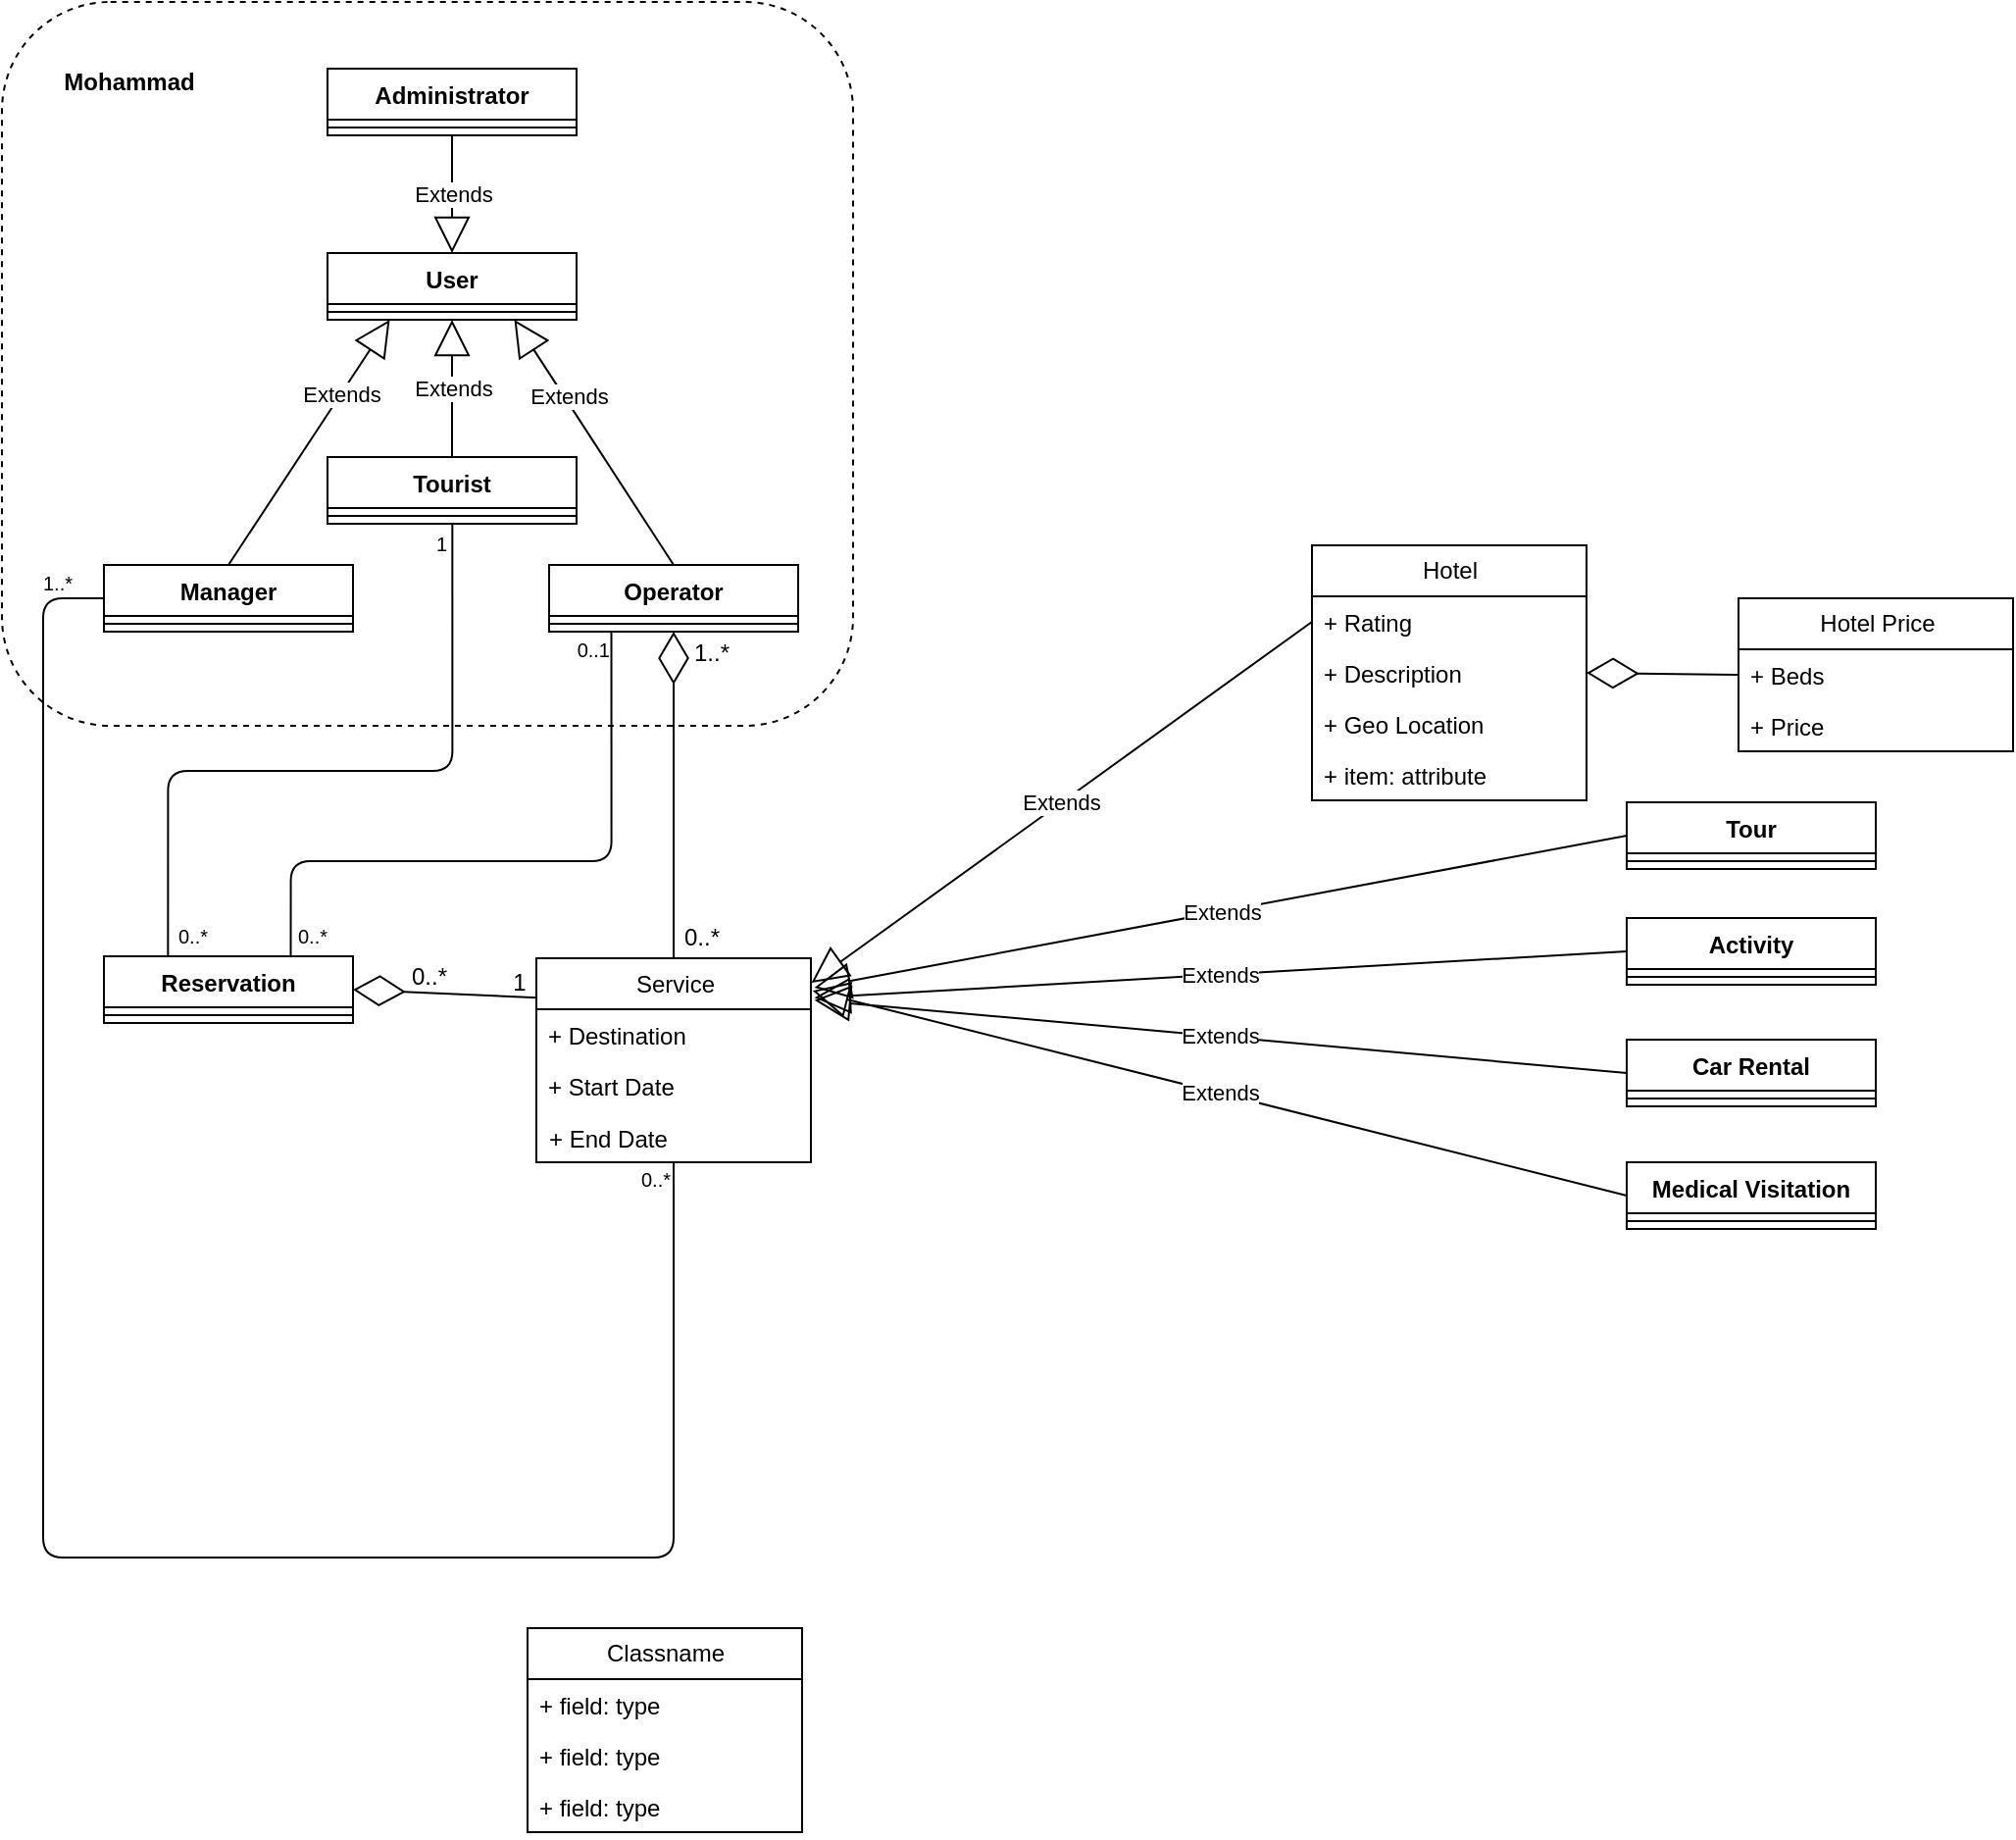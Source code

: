 <mxfile version="12.3.3" type="github" pages="1">
  <diagram name="Page-1" id="929967ad-93f9-6ef4-fab6-5d389245f69c">
    <mxGraphModel dx="1005" dy="547" grid="0" gridSize="10" guides="1" tooltips="1" connect="1" arrows="1" fold="1" page="0" pageScale="1.5" pageWidth="1169" pageHeight="826" background="none" math="0" shadow="0">
      <root>
        <mxCell id="0" style=";html=1;"/>
        <mxCell id="1" style=";html=1;" parent="0"/>
        <mxCell id="-p7RqJdtG0hPDVoNJEHc-12" value="Tourist" style="swimlane;fontStyle=1;align=center;verticalAlign=top;childLayout=stackLayout;horizontal=1;startSize=26;horizontalStack=0;resizeParent=1;resizeParentMax=0;resizeLast=0;collapsible=1;marginBottom=0;" vertex="1" parent="1">
          <mxGeometry x="209" y="451" width="127" height="34" as="geometry"/>
        </mxCell>
        <mxCell id="-p7RqJdtG0hPDVoNJEHc-14" value="" style="line;strokeWidth=1;fillColor=none;align=left;verticalAlign=middle;spacingTop=-1;spacingLeft=3;spacingRight=3;rotatable=0;labelPosition=right;points=[];portConstraint=eastwest;" vertex="1" parent="-p7RqJdtG0hPDVoNJEHc-12">
          <mxGeometry y="26" width="127" height="8" as="geometry"/>
        </mxCell>
        <mxCell id="-p7RqJdtG0hPDVoNJEHc-21" value="User" style="swimlane;fontStyle=1;align=center;verticalAlign=top;childLayout=stackLayout;horizontal=1;startSize=26;horizontalStack=0;resizeParent=1;resizeParentMax=0;resizeLast=0;collapsible=1;marginBottom=0;" vertex="1" parent="1">
          <mxGeometry x="209" y="347" width="127" height="34" as="geometry"/>
        </mxCell>
        <mxCell id="-p7RqJdtG0hPDVoNJEHc-22" value="" style="line;strokeWidth=1;fillColor=none;align=left;verticalAlign=middle;spacingTop=-1;spacingLeft=3;spacingRight=3;rotatable=0;labelPosition=right;points=[];portConstraint=eastwest;" vertex="1" parent="-p7RqJdtG0hPDVoNJEHc-21">
          <mxGeometry y="26" width="127" height="8" as="geometry"/>
        </mxCell>
        <mxCell id="-p7RqJdtG0hPDVoNJEHc-23" value="Extends" style="endArrow=block;endSize=16;endFill=0;html=1;entryX=0.5;entryY=1;entryDx=0;entryDy=0;exitX=0.5;exitY=0;exitDx=0;exitDy=0;" edge="1" parent="1" source="-p7RqJdtG0hPDVoNJEHc-12" target="-p7RqJdtG0hPDVoNJEHc-21">
          <mxGeometry width="160" relative="1" as="geometry">
            <mxPoint x="209" y="546" as="sourcePoint"/>
            <mxPoint x="369" y="546" as="targetPoint"/>
          </mxGeometry>
        </mxCell>
        <mxCell id="-p7RqJdtG0hPDVoNJEHc-26" value="Manager&#xa;" style="swimlane;fontStyle=1;align=center;verticalAlign=top;childLayout=stackLayout;horizontal=1;startSize=26;horizontalStack=0;resizeParent=1;resizeParentMax=0;resizeLast=0;collapsible=1;marginBottom=0;" vertex="1" parent="1">
          <mxGeometry x="95" y="506" width="127" height="34" as="geometry"/>
        </mxCell>
        <mxCell id="-p7RqJdtG0hPDVoNJEHc-27" value="" style="line;strokeWidth=1;fillColor=none;align=left;verticalAlign=middle;spacingTop=-1;spacingLeft=3;spacingRight=3;rotatable=0;labelPosition=right;points=[];portConstraint=eastwest;" vertex="1" parent="-p7RqJdtG0hPDVoNJEHc-26">
          <mxGeometry y="26" width="127" height="8" as="geometry"/>
        </mxCell>
        <mxCell id="-p7RqJdtG0hPDVoNJEHc-28" value="Extends" style="endArrow=block;endSize=16;endFill=0;html=1;exitX=0.5;exitY=0;exitDx=0;exitDy=0;entryX=0.25;entryY=1;entryDx=0;entryDy=0;" edge="1" parent="1" source="-p7RqJdtG0hPDVoNJEHc-26" target="-p7RqJdtG0hPDVoNJEHc-21">
          <mxGeometry x="0.383" y="-1" width="160" relative="1" as="geometry">
            <mxPoint x="378" y="546" as="sourcePoint"/>
            <mxPoint x="317" y="396" as="targetPoint"/>
            <mxPoint y="-1" as="offset"/>
          </mxGeometry>
        </mxCell>
        <mxCell id="-p7RqJdtG0hPDVoNJEHc-29" value="Operator" style="swimlane;fontStyle=1;align=center;verticalAlign=top;childLayout=stackLayout;horizontal=1;startSize=26;horizontalStack=0;resizeParent=1;resizeParentMax=0;resizeLast=0;collapsible=1;marginBottom=0;" vertex="1" parent="1">
          <mxGeometry x="322" y="506" width="127" height="34" as="geometry"/>
        </mxCell>
        <mxCell id="-p7RqJdtG0hPDVoNJEHc-30" value="" style="line;strokeWidth=1;fillColor=none;align=left;verticalAlign=middle;spacingTop=-1;spacingLeft=3;spacingRight=3;rotatable=0;labelPosition=right;points=[];portConstraint=eastwest;" vertex="1" parent="-p7RqJdtG0hPDVoNJEHc-29">
          <mxGeometry y="26" width="127" height="8" as="geometry"/>
        </mxCell>
        <mxCell id="-p7RqJdtG0hPDVoNJEHc-31" value="Extends" style="endArrow=block;endSize=16;endFill=0;html=1;exitX=0.5;exitY=0;exitDx=0;exitDy=0;entryX=0.75;entryY=1;entryDx=0;entryDy=0;" edge="1" parent="1" source="-p7RqJdtG0hPDVoNJEHc-29" target="-p7RqJdtG0hPDVoNJEHc-21">
          <mxGeometry x="0.358" y="-2" width="160" relative="1" as="geometry">
            <mxPoint x="473" y="444" as="sourcePoint"/>
            <mxPoint x="619.75" y="262" as="targetPoint"/>
            <mxPoint as="offset"/>
          </mxGeometry>
        </mxCell>
        <mxCell id="-p7RqJdtG0hPDVoNJEHc-34" value="Administrator" style="swimlane;fontStyle=1;align=center;verticalAlign=top;childLayout=stackLayout;horizontal=1;startSize=26;horizontalStack=0;resizeParent=1;resizeParentMax=0;resizeLast=0;collapsible=1;marginBottom=0;" vertex="1" parent="1">
          <mxGeometry x="209" y="253" width="127" height="34" as="geometry"/>
        </mxCell>
        <mxCell id="-p7RqJdtG0hPDVoNJEHc-35" value="" style="line;strokeWidth=1;fillColor=none;align=left;verticalAlign=middle;spacingTop=-1;spacingLeft=3;spacingRight=3;rotatable=0;labelPosition=right;points=[];portConstraint=eastwest;" vertex="1" parent="-p7RqJdtG0hPDVoNJEHc-34">
          <mxGeometry y="26" width="127" height="8" as="geometry"/>
        </mxCell>
        <mxCell id="-p7RqJdtG0hPDVoNJEHc-36" value="Extends" style="endArrow=block;endSize=16;endFill=0;html=1;entryX=0.5;entryY=0;entryDx=0;entryDy=0;exitX=0.5;exitY=1;exitDx=0;exitDy=0;" edge="1" parent="1" source="-p7RqJdtG0hPDVoNJEHc-34" target="-p7RqJdtG0hPDVoNJEHc-21">
          <mxGeometry width="160" relative="1" as="geometry">
            <mxPoint x="95" y="601" as="sourcePoint"/>
            <mxPoint x="255" y="601" as="targetPoint"/>
          </mxGeometry>
        </mxCell>
        <mxCell id="-p7RqJdtG0hPDVoNJEHc-68" value="Reservation" style="swimlane;fontStyle=1;align=center;verticalAlign=top;childLayout=stackLayout;horizontal=1;startSize=26;horizontalStack=0;resizeParent=1;resizeParentMax=0;resizeLast=0;collapsible=1;marginBottom=0;" vertex="1" parent="1">
          <mxGeometry x="95" y="705.5" width="127" height="34" as="geometry"/>
        </mxCell>
        <mxCell id="-p7RqJdtG0hPDVoNJEHc-69" value="" style="line;strokeWidth=1;fillColor=none;align=left;verticalAlign=middle;spacingTop=-1;spacingLeft=3;spacingRight=3;rotatable=0;labelPosition=right;points=[];portConstraint=eastwest;" vertex="1" parent="-p7RqJdtG0hPDVoNJEHc-68">
          <mxGeometry y="26" width="127" height="8" as="geometry"/>
        </mxCell>
        <mxCell id="-p7RqJdtG0hPDVoNJEHc-74" value="Tour" style="swimlane;fontStyle=1;align=center;verticalAlign=top;childLayout=stackLayout;horizontal=1;startSize=26;horizontalStack=0;resizeParent=1;resizeParentMax=0;resizeLast=0;collapsible=1;marginBottom=0;labelBackgroundColor=none;" vertex="1" parent="1">
          <mxGeometry x="871.5" y="627" width="127" height="34" as="geometry"/>
        </mxCell>
        <mxCell id="-p7RqJdtG0hPDVoNJEHc-75" value="" style="line;strokeWidth=1;fillColor=none;align=left;verticalAlign=middle;spacingTop=-1;spacingLeft=3;spacingRight=3;rotatable=0;labelPosition=right;points=[];portConstraint=eastwest;" vertex="1" parent="-p7RqJdtG0hPDVoNJEHc-74">
          <mxGeometry y="26" width="127" height="8" as="geometry"/>
        </mxCell>
        <mxCell id="-p7RqJdtG0hPDVoNJEHc-76" value="Activity" style="swimlane;fontStyle=1;align=center;verticalAlign=top;childLayout=stackLayout;horizontal=1;startSize=26;horizontalStack=0;resizeParent=1;resizeParentMax=0;resizeLast=0;collapsible=1;marginBottom=0;labelBackgroundColor=none;" vertex="1" parent="1">
          <mxGeometry x="871.5" y="686" width="127" height="34" as="geometry"/>
        </mxCell>
        <mxCell id="-p7RqJdtG0hPDVoNJEHc-77" value="" style="line;strokeWidth=1;fillColor=none;align=left;verticalAlign=middle;spacingTop=-1;spacingLeft=3;spacingRight=3;rotatable=0;labelPosition=right;points=[];portConstraint=eastwest;" vertex="1" parent="-p7RqJdtG0hPDVoNJEHc-76">
          <mxGeometry y="26" width="127" height="8" as="geometry"/>
        </mxCell>
        <mxCell id="-p7RqJdtG0hPDVoNJEHc-78" value="Car Rental" style="swimlane;fontStyle=1;align=center;verticalAlign=top;childLayout=stackLayout;horizontal=1;startSize=26;horizontalStack=0;resizeParent=1;resizeParentMax=0;resizeLast=0;collapsible=1;marginBottom=0;labelBackgroundColor=none;" vertex="1" parent="1">
          <mxGeometry x="871.5" y="748" width="127" height="34" as="geometry"/>
        </mxCell>
        <mxCell id="-p7RqJdtG0hPDVoNJEHc-79" value="" style="line;strokeWidth=1;fillColor=none;align=left;verticalAlign=middle;spacingTop=-1;spacingLeft=3;spacingRight=3;rotatable=0;labelPosition=right;points=[];portConstraint=eastwest;" vertex="1" parent="-p7RqJdtG0hPDVoNJEHc-78">
          <mxGeometry y="26" width="127" height="8" as="geometry"/>
        </mxCell>
        <mxCell id="-p7RqJdtG0hPDVoNJEHc-80" value="Medical Visitation" style="swimlane;fontStyle=1;align=center;verticalAlign=top;childLayout=stackLayout;horizontal=1;startSize=26;horizontalStack=0;resizeParent=1;resizeParentMax=0;resizeLast=0;collapsible=1;marginBottom=0;labelBackgroundColor=none;" vertex="1" parent="1">
          <mxGeometry x="871.5" y="810.5" width="127" height="34" as="geometry"/>
        </mxCell>
        <mxCell id="-p7RqJdtG0hPDVoNJEHc-81" value="" style="line;strokeWidth=1;fillColor=none;align=left;verticalAlign=middle;spacingTop=-1;spacingLeft=3;spacingRight=3;rotatable=0;labelPosition=right;points=[];portConstraint=eastwest;" vertex="1" parent="-p7RqJdtG0hPDVoNJEHc-80">
          <mxGeometry y="26" width="127" height="8" as="geometry"/>
        </mxCell>
        <mxCell id="-p7RqJdtG0hPDVoNJEHc-82" value="Extends" style="endArrow=block;endSize=16;endFill=0;html=1;entryX=1.002;entryY=0.12;entryDx=0;entryDy=0;exitX=0;exitY=0.5;exitDx=0;exitDy=0;entryPerimeter=0;" edge="1" parent="1" source="-p7RqJdtG0hPDVoNJEHc-128" target="-p7RqJdtG0hPDVoNJEHc-122">
          <mxGeometry width="160" relative="1" as="geometry">
            <mxPoint x="337.5" y="826.5" as="sourcePoint"/>
            <mxPoint x="449" y="735" as="targetPoint"/>
          </mxGeometry>
        </mxCell>
        <mxCell id="-p7RqJdtG0hPDVoNJEHc-83" value="Extends" style="endArrow=block;endSize=16;endFill=0;html=1;entryX=1.013;entryY=0.144;entryDx=0;entryDy=0;exitX=0;exitY=0.5;exitDx=0;exitDy=0;entryPerimeter=0;" edge="1" parent="1" source="-p7RqJdtG0hPDVoNJEHc-74" target="-p7RqJdtG0hPDVoNJEHc-122">
          <mxGeometry width="160" relative="1" as="geometry">
            <mxPoint x="563" y="611" as="sourcePoint"/>
            <mxPoint x="449" y="764" as="targetPoint"/>
          </mxGeometry>
        </mxCell>
        <mxCell id="-p7RqJdtG0hPDVoNJEHc-84" value="Extends" style="endArrow=block;endSize=16;endFill=0;html=1;exitX=0;exitY=0.5;exitDx=0;exitDy=0;entryX=1.013;entryY=0.194;entryDx=0;entryDy=0;entryPerimeter=0;" edge="1" parent="1" source="-p7RqJdtG0hPDVoNJEHc-76" target="-p7RqJdtG0hPDVoNJEHc-122">
          <mxGeometry width="160" relative="1" as="geometry">
            <mxPoint x="563" y="671" as="sourcePoint"/>
            <mxPoint x="449" y="764" as="targetPoint"/>
          </mxGeometry>
        </mxCell>
        <mxCell id="-p7RqJdtG0hPDVoNJEHc-85" value="Extends" style="endArrow=block;endSize=16;endFill=0;html=1;exitX=0;exitY=0.5;exitDx=0;exitDy=0;entryX=1.013;entryY=0.205;entryDx=0;entryDy=0;entryPerimeter=0;" edge="1" parent="1" source="-p7RqJdtG0hPDVoNJEHc-78" target="-p7RqJdtG0hPDVoNJEHc-122">
          <mxGeometry width="160" relative="1" as="geometry">
            <mxPoint x="563" y="730" as="sourcePoint"/>
            <mxPoint x="447.984" y="751.82" as="targetPoint"/>
          </mxGeometry>
        </mxCell>
        <mxCell id="-p7RqJdtG0hPDVoNJEHc-86" value="Extends" style="endArrow=block;endSize=16;endFill=0;html=1;entryX=1.006;entryY=0.159;entryDx=0;entryDy=0;exitX=0;exitY=0.5;exitDx=0;exitDy=0;entryPerimeter=0;" edge="1" parent="1" source="-p7RqJdtG0hPDVoNJEHc-80" target="-p7RqJdtG0hPDVoNJEHc-122">
          <mxGeometry width="160" relative="1" as="geometry">
            <mxPoint x="563" y="792" as="sourcePoint"/>
            <mxPoint x="449" y="793" as="targetPoint"/>
          </mxGeometry>
        </mxCell>
        <mxCell id="-p7RqJdtG0hPDVoNJEHc-87" value="" style="endArrow=diamondThin;endFill=0;endSize=24;html=1;entryX=1;entryY=0.5;entryDx=0;entryDy=0;exitX=0.004;exitY=0.193;exitDx=0;exitDy=0;exitPerimeter=0;" edge="1" parent="1" source="-p7RqJdtG0hPDVoNJEHc-122" target="-p7RqJdtG0hPDVoNJEHc-68">
          <mxGeometry width="160" relative="1" as="geometry">
            <mxPoint x="322" y="764" as="sourcePoint"/>
            <mxPoint x="345.5" y="798.5" as="targetPoint"/>
          </mxGeometry>
        </mxCell>
        <mxCell id="-p7RqJdtG0hPDVoNJEHc-88" value="1..*" style="text;html=1;strokeColor=none;fillColor=none;align=center;verticalAlign=middle;whiteSpace=wrap;rounded=0;labelBackgroundColor=none;" vertex="1" parent="1">
          <mxGeometry x="391" y="541" width="28" height="20" as="geometry"/>
        </mxCell>
        <mxCell id="-p7RqJdtG0hPDVoNJEHc-89" value="1" style="text;html=1;strokeColor=none;fillColor=none;align=center;verticalAlign=middle;whiteSpace=wrap;rounded=0;labelBackgroundColor=none;" vertex="1" parent="1">
          <mxGeometry x="293" y="708.5" width="28" height="20" as="geometry"/>
        </mxCell>
        <mxCell id="-p7RqJdtG0hPDVoNJEHc-92" value="" style="endArrow=none;html=1;edgeStyle=orthogonalEdgeStyle;entryX=0.5;entryY=1;entryDx=0;entryDy=0;exitX=0.25;exitY=0;exitDx=0;exitDy=0;" edge="1" parent="1">
          <mxGeometry relative="1" as="geometry">
            <mxPoint x="127.667" y="705.333" as="sourcePoint"/>
            <mxPoint x="272.667" y="485.333" as="targetPoint"/>
            <Array as="points">
              <mxPoint x="127.5" y="611"/>
              <mxPoint x="272.5" y="611"/>
            </Array>
          </mxGeometry>
        </mxCell>
        <mxCell id="-p7RqJdtG0hPDVoNJEHc-93" value="0..*" style="resizable=0;html=1;align=left;verticalAlign=bottom;labelBackgroundColor=#ffffff;fontSize=10;" connectable="0" vertex="1" parent="-p7RqJdtG0hPDVoNJEHc-92">
          <mxGeometry x="-1" relative="1" as="geometry">
            <mxPoint x="3" y="-2" as="offset"/>
          </mxGeometry>
        </mxCell>
        <mxCell id="-p7RqJdtG0hPDVoNJEHc-94" value="1" style="resizable=0;html=1;align=right;verticalAlign=bottom;labelBackgroundColor=#ffffff;fontSize=10;" connectable="0" vertex="1" parent="-p7RqJdtG0hPDVoNJEHc-92">
          <mxGeometry x="1" relative="1" as="geometry">
            <mxPoint x="-2" y="18" as="offset"/>
          </mxGeometry>
        </mxCell>
        <mxCell id="-p7RqJdtG0hPDVoNJEHc-95" value="" style="endArrow=none;html=1;edgeStyle=orthogonalEdgeStyle;exitX=0.75;exitY=0;exitDx=0;exitDy=0;entryX=0.25;entryY=1;entryDx=0;entryDy=0;" edge="1" parent="1" source="-p7RqJdtG0hPDVoNJEHc-68" target="-p7RqJdtG0hPDVoNJEHc-29">
          <mxGeometry relative="1" as="geometry">
            <mxPoint x="178.5" y="798.5" as="sourcePoint"/>
            <mxPoint x="350" y="564" as="targetPoint"/>
            <Array as="points">
              <mxPoint x="191" y="657"/>
              <mxPoint x="354" y="657"/>
            </Array>
          </mxGeometry>
        </mxCell>
        <mxCell id="-p7RqJdtG0hPDVoNJEHc-96" value="0..*" style="resizable=0;html=1;align=left;verticalAlign=bottom;labelBackgroundColor=#ffffff;fontSize=10;" connectable="0" vertex="1" parent="-p7RqJdtG0hPDVoNJEHc-95">
          <mxGeometry x="-1" relative="1" as="geometry">
            <mxPoint x="2" y="-2" as="offset"/>
          </mxGeometry>
        </mxCell>
        <mxCell id="-p7RqJdtG0hPDVoNJEHc-97" value="0..1" style="resizable=0;html=1;align=right;verticalAlign=bottom;labelBackgroundColor=#ffffff;fontSize=10;" connectable="0" vertex="1" parent="-p7RqJdtG0hPDVoNJEHc-95">
          <mxGeometry x="1" relative="1" as="geometry">
            <mxPoint y="17" as="offset"/>
          </mxGeometry>
        </mxCell>
        <mxCell id="-p7RqJdtG0hPDVoNJEHc-98" value="" style="endArrow=none;html=1;edgeStyle=orthogonalEdgeStyle;entryX=0.5;entryY=1;entryDx=0;entryDy=0;exitX=0;exitY=0.5;exitDx=0;exitDy=0;" edge="1" parent="1" source="-p7RqJdtG0hPDVoNJEHc-26" target="-p7RqJdtG0hPDVoNJEHc-122">
          <mxGeometry relative="1" as="geometry">
            <mxPoint x="171" y="553" as="sourcePoint"/>
            <mxPoint x="386" y="822" as="targetPoint"/>
            <Array as="points">
              <mxPoint x="64" y="523"/>
              <mxPoint x="64" y="1012"/>
              <mxPoint x="386" y="1012"/>
            </Array>
          </mxGeometry>
        </mxCell>
        <mxCell id="-p7RqJdtG0hPDVoNJEHc-99" value="1..*" style="resizable=0;html=1;align=left;verticalAlign=bottom;labelBackgroundColor=#ffffff;fontSize=10;" connectable="0" vertex="1" parent="-p7RqJdtG0hPDVoNJEHc-98">
          <mxGeometry x="-1" relative="1" as="geometry">
            <mxPoint x="-33.5" as="offset"/>
          </mxGeometry>
        </mxCell>
        <mxCell id="-p7RqJdtG0hPDVoNJEHc-100" value="0..*" style="resizable=0;html=1;align=right;verticalAlign=bottom;labelBackgroundColor=#ffffff;fontSize=10;" connectable="0" vertex="1" parent="-p7RqJdtG0hPDVoNJEHc-98">
          <mxGeometry x="1" relative="1" as="geometry">
            <mxPoint x="-1" y="16.5" as="offset"/>
          </mxGeometry>
        </mxCell>
        <mxCell id="-p7RqJdtG0hPDVoNJEHc-102" value="" style="endArrow=diamondThin;endFill=0;endSize=24;html=1;entryX=0.5;entryY=1;entryDx=0;entryDy=0;exitX=0.5;exitY=0;exitDx=0;exitDy=0;" edge="1" parent="1" source="-p7RqJdtG0hPDVoNJEHc-122" target="-p7RqJdtG0hPDVoNJEHc-29">
          <mxGeometry width="160" relative="1" as="geometry">
            <mxPoint x="385.5" y="706" as="sourcePoint"/>
            <mxPoint x="263" y="815.5" as="targetPoint"/>
          </mxGeometry>
        </mxCell>
        <mxCell id="-p7RqJdtG0hPDVoNJEHc-104" value="0..*" style="text;html=1;strokeColor=none;fillColor=none;align=center;verticalAlign=middle;whiteSpace=wrap;rounded=0;labelBackgroundColor=none;" vertex="1" parent="1">
          <mxGeometry x="246.5" y="705.5" width="28" height="20" as="geometry"/>
        </mxCell>
        <mxCell id="-p7RqJdtG0hPDVoNJEHc-105" value="0..*" style="text;html=1;strokeColor=none;fillColor=none;align=center;verticalAlign=middle;whiteSpace=wrap;rounded=0;labelBackgroundColor=none;" vertex="1" parent="1">
          <mxGeometry x="385.5" y="685.5" width="28" height="20" as="geometry"/>
        </mxCell>
        <mxCell id="-p7RqJdtG0hPDVoNJEHc-122" value="Service" style="swimlane;fontStyle=0;childLayout=stackLayout;horizontal=1;startSize=26;fillColor=none;horizontalStack=0;resizeParent=1;resizeParentMax=0;resizeLast=0;collapsible=1;marginBottom=0;labelBackgroundColor=none;html=1;" vertex="1" parent="1">
          <mxGeometry x="315.5" y="706.5" width="140" height="104" as="geometry"/>
        </mxCell>
        <mxCell id="-p7RqJdtG0hPDVoNJEHc-123" value="+ Destination" style="text;strokeColor=none;fillColor=none;align=left;verticalAlign=top;spacingLeft=4;spacingRight=4;overflow=hidden;rotatable=0;points=[[0,0.5],[1,0.5]];portConstraint=eastwest;" vertex="1" parent="-p7RqJdtG0hPDVoNJEHc-122">
          <mxGeometry y="26" width="140" height="26" as="geometry"/>
        </mxCell>
        <mxCell id="-p7RqJdtG0hPDVoNJEHc-124" value="+ Start Date" style="text;strokeColor=none;fillColor=none;align=left;verticalAlign=top;spacingLeft=4;spacingRight=4;overflow=hidden;rotatable=0;points=[[0,0.5],[1,0.5]];portConstraint=eastwest;" vertex="1" parent="-p7RqJdtG0hPDVoNJEHc-122">
          <mxGeometry y="52" width="140" height="26" as="geometry"/>
        </mxCell>
        <mxCell id="-p7RqJdtG0hPDVoNJEHc-126" value="+ End Date" style="text;strokeColor=none;fillColor=none;align=left;verticalAlign=top;spacingLeft=4;spacingRight=4;overflow=hidden;rotatable=0;points=[[0,0.5],[1,0.5]];portConstraint=eastwest;labelBackgroundColor=none;html=1;" vertex="1" parent="-p7RqJdtG0hPDVoNJEHc-122">
          <mxGeometry y="78" width="140" height="26" as="geometry"/>
        </mxCell>
        <mxCell id="-p7RqJdtG0hPDVoNJEHc-127" value="Hotel" style="swimlane;fontStyle=0;childLayout=stackLayout;horizontal=1;startSize=26;fillColor=none;horizontalStack=0;resizeParent=1;resizeParentMax=0;resizeLast=0;collapsible=1;marginBottom=0;labelBackgroundColor=none;html=1;" vertex="1" parent="1">
          <mxGeometry x="711" y="496" width="140" height="130" as="geometry"/>
        </mxCell>
        <mxCell id="-p7RqJdtG0hPDVoNJEHc-128" value="+ Rating" style="text;strokeColor=none;fillColor=none;align=left;verticalAlign=top;spacingLeft=4;spacingRight=4;overflow=hidden;rotatable=0;points=[[0,0.5],[1,0.5]];portConstraint=eastwest;" vertex="1" parent="-p7RqJdtG0hPDVoNJEHc-127">
          <mxGeometry y="26" width="140" height="26" as="geometry"/>
        </mxCell>
        <mxCell id="-p7RqJdtG0hPDVoNJEHc-129" value="+ Description" style="text;strokeColor=none;fillColor=none;align=left;verticalAlign=top;spacingLeft=4;spacingRight=4;overflow=hidden;rotatable=0;points=[[0,0.5],[1,0.5]];portConstraint=eastwest;" vertex="1" parent="-p7RqJdtG0hPDVoNJEHc-127">
          <mxGeometry y="52" width="140" height="26" as="geometry"/>
        </mxCell>
        <mxCell id="-p7RqJdtG0hPDVoNJEHc-130" value="+ Geo Location" style="text;strokeColor=none;fillColor=none;align=left;verticalAlign=top;spacingLeft=4;spacingRight=4;overflow=hidden;rotatable=0;points=[[0,0.5],[1,0.5]];portConstraint=eastwest;" vertex="1" parent="-p7RqJdtG0hPDVoNJEHc-127">
          <mxGeometry y="78" width="140" height="26" as="geometry"/>
        </mxCell>
        <mxCell id="-p7RqJdtG0hPDVoNJEHc-131" value="+ item: attribute" style="text;strokeColor=none;fillColor=none;align=left;verticalAlign=top;spacingLeft=4;spacingRight=4;overflow=hidden;rotatable=0;points=[[0,0.5],[1,0.5]];portConstraint=eastwest;labelBackgroundColor=none;html=1;" vertex="1" parent="-p7RqJdtG0hPDVoNJEHc-127">
          <mxGeometry y="104" width="140" height="26" as="geometry"/>
        </mxCell>
        <mxCell id="-p7RqJdtG0hPDVoNJEHc-132" value="Classname" style="swimlane;fontStyle=0;childLayout=stackLayout;horizontal=1;startSize=26;fillColor=none;horizontalStack=0;resizeParent=1;resizeParentMax=0;resizeLast=0;collapsible=1;marginBottom=0;labelBackgroundColor=none;html=1;" vertex="1" parent="1">
          <mxGeometry x="311" y="1048" width="140" height="104" as="geometry"/>
        </mxCell>
        <mxCell id="-p7RqJdtG0hPDVoNJEHc-133" value="+ field: type" style="text;strokeColor=none;fillColor=none;align=left;verticalAlign=top;spacingLeft=4;spacingRight=4;overflow=hidden;rotatable=0;points=[[0,0.5],[1,0.5]];portConstraint=eastwest;" vertex="1" parent="-p7RqJdtG0hPDVoNJEHc-132">
          <mxGeometry y="26" width="140" height="26" as="geometry"/>
        </mxCell>
        <mxCell id="-p7RqJdtG0hPDVoNJEHc-134" value="+ field: type" style="text;strokeColor=none;fillColor=none;align=left;verticalAlign=top;spacingLeft=4;spacingRight=4;overflow=hidden;rotatable=0;points=[[0,0.5],[1,0.5]];portConstraint=eastwest;" vertex="1" parent="-p7RqJdtG0hPDVoNJEHc-132">
          <mxGeometry y="52" width="140" height="26" as="geometry"/>
        </mxCell>
        <mxCell id="-p7RqJdtG0hPDVoNJEHc-135" value="+ field: type" style="text;strokeColor=none;fillColor=none;align=left;verticalAlign=top;spacingLeft=4;spacingRight=4;overflow=hidden;rotatable=0;points=[[0,0.5],[1,0.5]];portConstraint=eastwest;" vertex="1" parent="-p7RqJdtG0hPDVoNJEHc-132">
          <mxGeometry y="78" width="140" height="26" as="geometry"/>
        </mxCell>
        <mxCell id="-p7RqJdtG0hPDVoNJEHc-137" value="Hotel Price" style="swimlane;fontStyle=0;childLayout=stackLayout;horizontal=1;startSize=26;fillColor=none;horizontalStack=0;resizeParent=1;resizeParentMax=0;resizeLast=0;collapsible=1;marginBottom=0;labelBackgroundColor=none;html=1;" vertex="1" parent="1">
          <mxGeometry x="928.5" y="523" width="140" height="78" as="geometry"/>
        </mxCell>
        <mxCell id="-p7RqJdtG0hPDVoNJEHc-138" value="+ Beds" style="text;strokeColor=none;fillColor=none;align=left;verticalAlign=top;spacingLeft=4;spacingRight=4;overflow=hidden;rotatable=0;points=[[0,0.5],[1,0.5]];portConstraint=eastwest;" vertex="1" parent="-p7RqJdtG0hPDVoNJEHc-137">
          <mxGeometry y="26" width="140" height="26" as="geometry"/>
        </mxCell>
        <mxCell id="-p7RqJdtG0hPDVoNJEHc-139" value="+ Price" style="text;strokeColor=none;fillColor=none;align=left;verticalAlign=top;spacingLeft=4;spacingRight=4;overflow=hidden;rotatable=0;points=[[0,0.5],[1,0.5]];portConstraint=eastwest;" vertex="1" parent="-p7RqJdtG0hPDVoNJEHc-137">
          <mxGeometry y="52" width="140" height="26" as="geometry"/>
        </mxCell>
        <mxCell id="-p7RqJdtG0hPDVoNJEHc-141" value="" style="endArrow=diamondThin;endFill=0;endSize=24;html=1;entryX=1;entryY=0.5;entryDx=0;entryDy=0;exitX=0;exitY=0.5;exitDx=0;exitDy=0;" edge="1" parent="1" source="-p7RqJdtG0hPDVoNJEHc-138" target="-p7RqJdtG0hPDVoNJEHc-129">
          <mxGeometry width="160" relative="1" as="geometry">
            <mxPoint x="237" y="1175" as="sourcePoint"/>
            <mxPoint x="397" y="1175" as="targetPoint"/>
          </mxGeometry>
        </mxCell>
        <mxCell id="-p7RqJdtG0hPDVoNJEHc-142" value="" style="rounded=1;whiteSpace=wrap;html=1;labelBackgroundColor=none;fillColor=none;dashed=1;" vertex="1" parent="1">
          <mxGeometry x="43" y="219" width="434" height="369" as="geometry"/>
        </mxCell>
        <mxCell id="-p7RqJdtG0hPDVoNJEHc-143" value="Mohammad" style="text;html=1;strokeColor=none;fillColor=none;align=center;verticalAlign=middle;whiteSpace=wrap;rounded=0;dashed=1;labelBackgroundColor=none;fontStyle=1" vertex="1" parent="1">
          <mxGeometry x="87.5" y="250" width="40" height="20" as="geometry"/>
        </mxCell>
      </root>
    </mxGraphModel>
  </diagram>
</mxfile>
